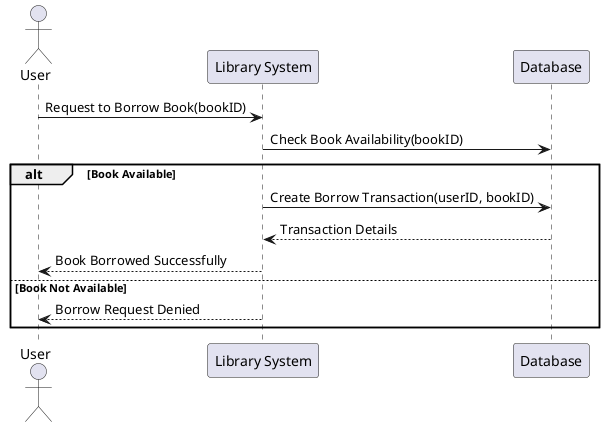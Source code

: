 @startuml
actor User
participant "Library System" as System
participant "Database" as DB

User -> System: Request to Borrow Book(bookID)
System -> DB: Check Book Availability(bookID)
alt Book Available
    System -> DB: Create Borrow Transaction(userID, bookID)
    DB --> System: Transaction Details
    System --> User: Book Borrowed Successfully
else Book Not Available
    System --> User: Borrow Request Denied
end
@enduml
